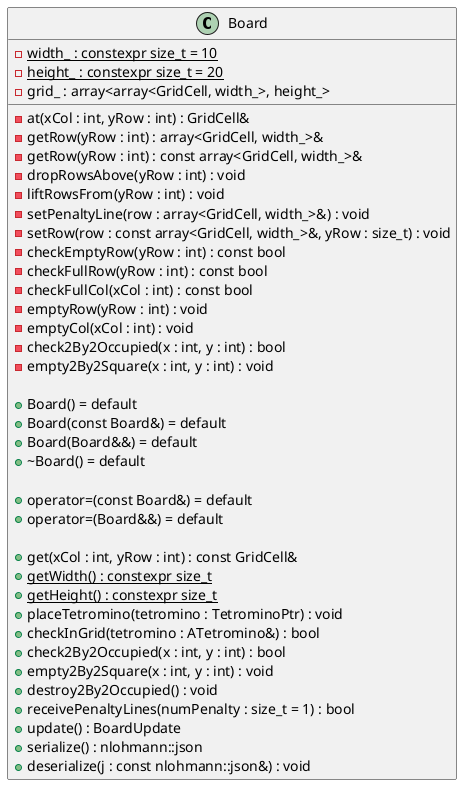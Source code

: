 /' authors Ernest Jonas Rafaou '/
@startuml (id=Board)

class Board {
    - {static} width_ : constexpr size_t = 10
    - {static} height_ : constexpr size_t = 20
    - grid_ : array<array<GridCell, width_>, height_>

    - at(xCol : int, yRow : int) : GridCell&
    - getRow(yRow : int) : array<GridCell, width_>&
    - getRow(yRow : int) : const array<GridCell, width_>&
    - dropRowsAbove(yRow : int) : void
    - liftRowsFrom(yRow : int) : void
    - setPenaltyLine(row : array<GridCell, width_>&) : void
    - setRow(row : const array<GridCell, width_>&, yRow : size_t) : void
    - checkEmptyRow(yRow : int) : const bool
    - checkFullRow(yRow : int) : const bool
    - checkFullCol(xCol : int) : const bool
    - emptyRow(yRow : int) : void
    - emptyCol(xCol : int) : void
    ' - gravity() : void
    - check2By2Occupied(x : int, y : int) : bool
    - empty2By2Square(x : int, y : int) : void

    + Board() = default
    + Board(const Board&) = default
    + Board(Board&&) = default
    + ~Board() = default
    
    + operator=(const Board&) = default
    + operator=(Board&&) = default
    
    + get(xCol : int, yRow : int) : const GridCell&
    + {static} getWidth() : constexpr size_t
    + {static} getHeight() : constexpr size_t
    + placeTetromino(tetromino : TetrominoPtr) : void
    + checkInGrid(tetromino : ATetromino&) : bool
    + check2By2Occupied(x : int, y : int) : bool
    + empty2By2Square(x : int, y : int) : void
    + destroy2By2Occupied() : void
    + receivePenaltyLines(numPenalty : size_t = 1) : bool
    + update() : BoardUpdate
    + serialize() : nlohmann::json
    + deserialize(j : const nlohmann::json&) : void
}

@enduml